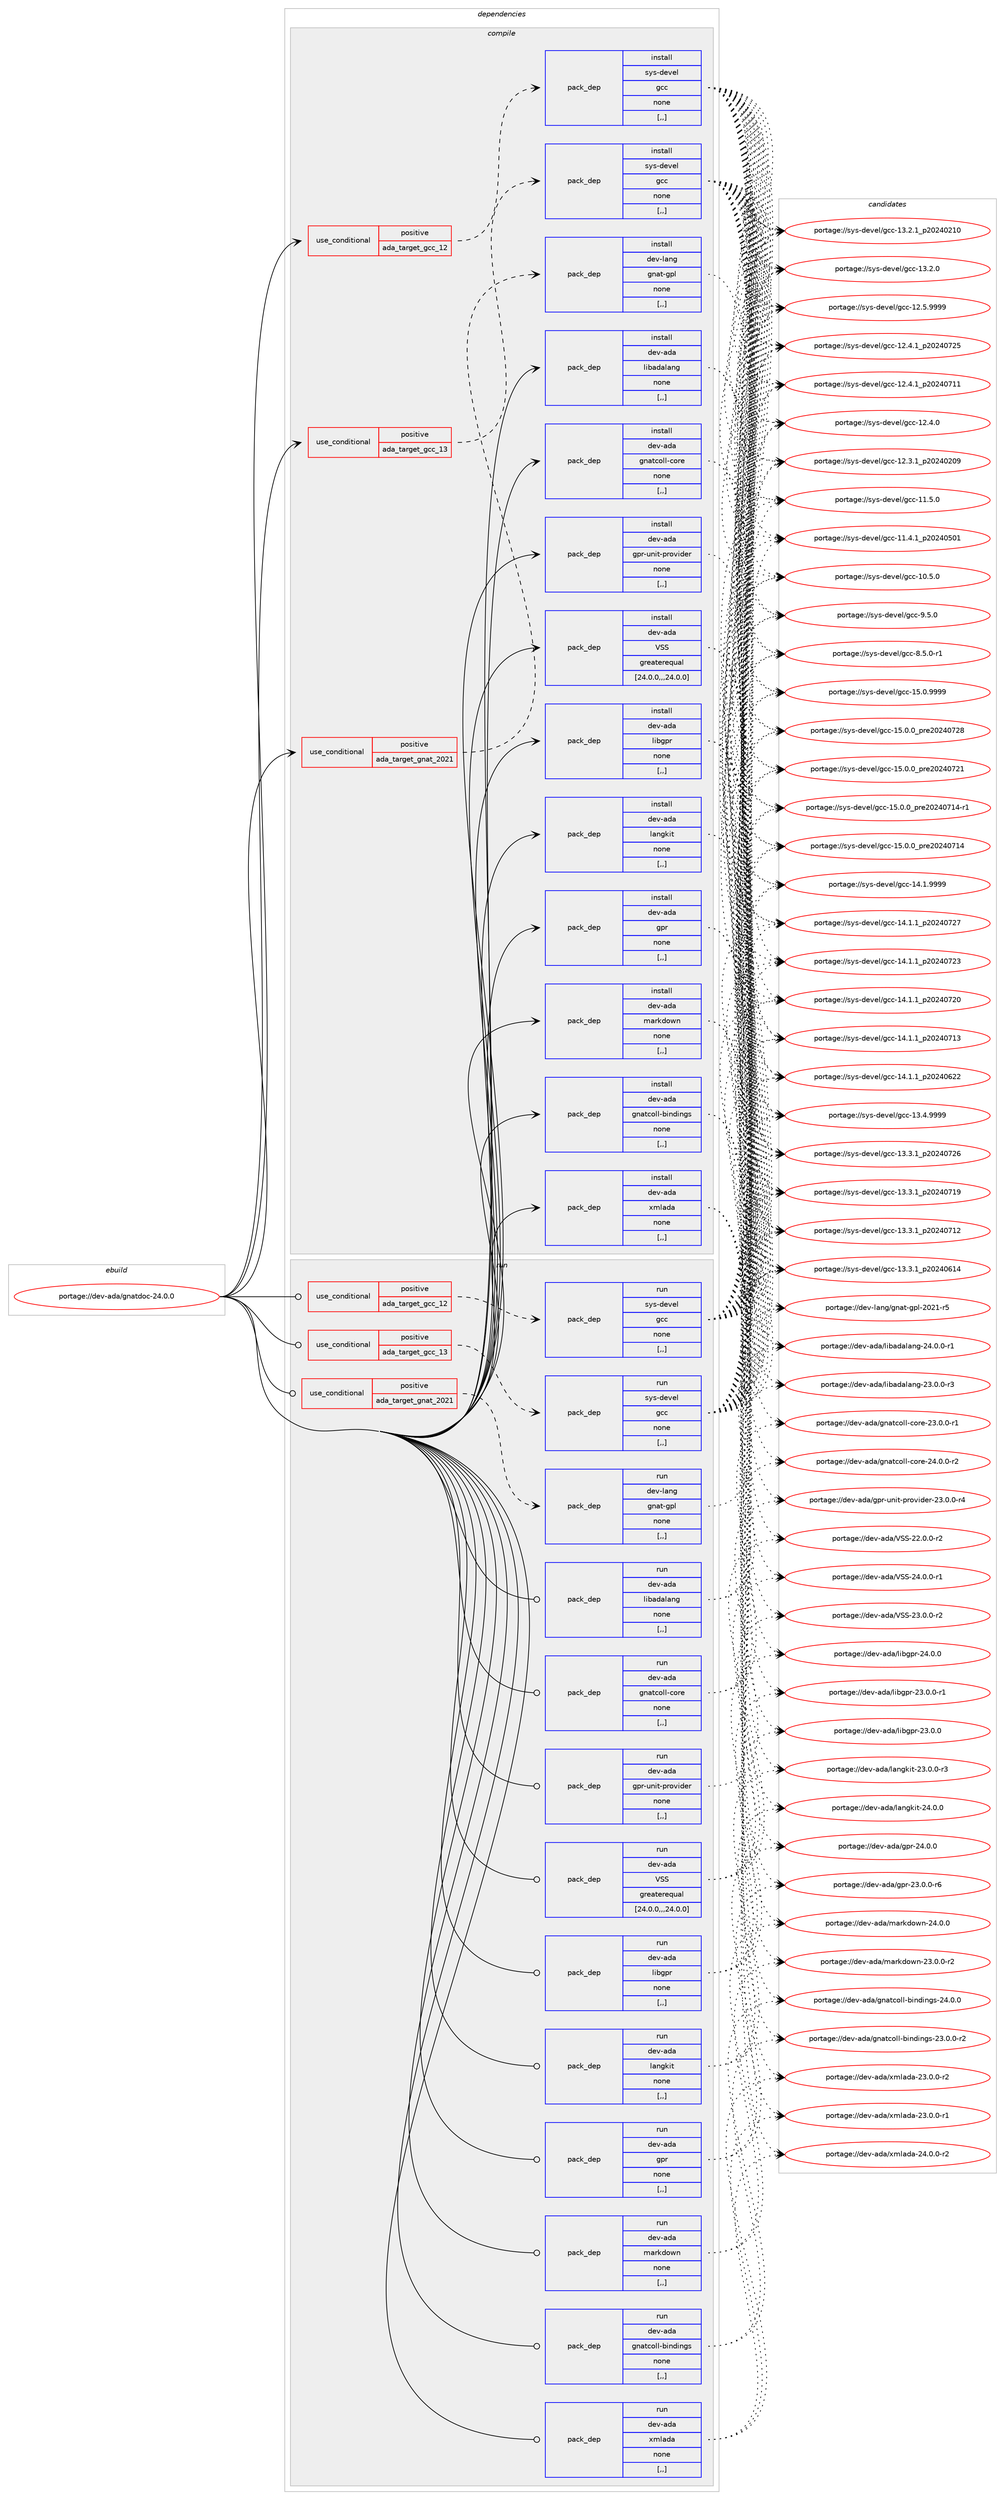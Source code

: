 digraph prolog {

# *************
# Graph options
# *************

newrank=true;
concentrate=true;
compound=true;
graph [rankdir=LR,fontname=Helvetica,fontsize=10,ranksep=1.5];#, ranksep=2.5, nodesep=0.2];
edge  [arrowhead=vee];
node  [fontname=Helvetica,fontsize=10];

# **********
# The ebuild
# **********

subgraph cluster_leftcol {
color=gray;
label=<<i>ebuild</i>>;
id [label="portage://dev-ada/gnatdoc-24.0.0", color=red, width=4, href="../dev-ada/gnatdoc-24.0.0.svg"];
}

# ****************
# The dependencies
# ****************

subgraph cluster_midcol {
color=gray;
label=<<i>dependencies</i>>;
subgraph cluster_compile {
fillcolor="#eeeeee";
style=filled;
label=<<i>compile</i>>;
subgraph cond16591 {
dependency64185 [label=<<TABLE BORDER="0" CELLBORDER="1" CELLSPACING="0" CELLPADDING="4"><TR><TD ROWSPAN="3" CELLPADDING="10">use_conditional</TD></TR><TR><TD>positive</TD></TR><TR><TD>ada_target_gcc_12</TD></TR></TABLE>>, shape=none, color=red];
subgraph pack46674 {
dependency64186 [label=<<TABLE BORDER="0" CELLBORDER="1" CELLSPACING="0" CELLPADDING="4" WIDTH="220"><TR><TD ROWSPAN="6" CELLPADDING="30">pack_dep</TD></TR><TR><TD WIDTH="110">install</TD></TR><TR><TD>sys-devel</TD></TR><TR><TD>gcc</TD></TR><TR><TD>none</TD></TR><TR><TD>[,,]</TD></TR></TABLE>>, shape=none, color=blue];
}
dependency64185:e -> dependency64186:w [weight=20,style="dashed",arrowhead="vee"];
}
id:e -> dependency64185:w [weight=20,style="solid",arrowhead="vee"];
subgraph cond16592 {
dependency64187 [label=<<TABLE BORDER="0" CELLBORDER="1" CELLSPACING="0" CELLPADDING="4"><TR><TD ROWSPAN="3" CELLPADDING="10">use_conditional</TD></TR><TR><TD>positive</TD></TR><TR><TD>ada_target_gcc_13</TD></TR></TABLE>>, shape=none, color=red];
subgraph pack46675 {
dependency64188 [label=<<TABLE BORDER="0" CELLBORDER="1" CELLSPACING="0" CELLPADDING="4" WIDTH="220"><TR><TD ROWSPAN="6" CELLPADDING="30">pack_dep</TD></TR><TR><TD WIDTH="110">install</TD></TR><TR><TD>sys-devel</TD></TR><TR><TD>gcc</TD></TR><TR><TD>none</TD></TR><TR><TD>[,,]</TD></TR></TABLE>>, shape=none, color=blue];
}
dependency64187:e -> dependency64188:w [weight=20,style="dashed",arrowhead="vee"];
}
id:e -> dependency64187:w [weight=20,style="solid",arrowhead="vee"];
subgraph cond16593 {
dependency64189 [label=<<TABLE BORDER="0" CELLBORDER="1" CELLSPACING="0" CELLPADDING="4"><TR><TD ROWSPAN="3" CELLPADDING="10">use_conditional</TD></TR><TR><TD>positive</TD></TR><TR><TD>ada_target_gnat_2021</TD></TR></TABLE>>, shape=none, color=red];
subgraph pack46676 {
dependency64190 [label=<<TABLE BORDER="0" CELLBORDER="1" CELLSPACING="0" CELLPADDING="4" WIDTH="220"><TR><TD ROWSPAN="6" CELLPADDING="30">pack_dep</TD></TR><TR><TD WIDTH="110">install</TD></TR><TR><TD>dev-lang</TD></TR><TR><TD>gnat-gpl</TD></TR><TR><TD>none</TD></TR><TR><TD>[,,]</TD></TR></TABLE>>, shape=none, color=blue];
}
dependency64189:e -> dependency64190:w [weight=20,style="dashed",arrowhead="vee"];
}
id:e -> dependency64189:w [weight=20,style="solid",arrowhead="vee"];
subgraph pack46677 {
dependency64191 [label=<<TABLE BORDER="0" CELLBORDER="1" CELLSPACING="0" CELLPADDING="4" WIDTH="220"><TR><TD ROWSPAN="6" CELLPADDING="30">pack_dep</TD></TR><TR><TD WIDTH="110">install</TD></TR><TR><TD>dev-ada</TD></TR><TR><TD>VSS</TD></TR><TR><TD>greaterequal</TD></TR><TR><TD>[24.0.0,,,24.0.0]</TD></TR></TABLE>>, shape=none, color=blue];
}
id:e -> dependency64191:w [weight=20,style="solid",arrowhead="vee"];
subgraph pack46678 {
dependency64192 [label=<<TABLE BORDER="0" CELLBORDER="1" CELLSPACING="0" CELLPADDING="4" WIDTH="220"><TR><TD ROWSPAN="6" CELLPADDING="30">pack_dep</TD></TR><TR><TD WIDTH="110">install</TD></TR><TR><TD>dev-ada</TD></TR><TR><TD>gnatcoll-bindings</TD></TR><TR><TD>none</TD></TR><TR><TD>[,,]</TD></TR></TABLE>>, shape=none, color=blue];
}
id:e -> dependency64192:w [weight=20,style="solid",arrowhead="vee"];
subgraph pack46679 {
dependency64193 [label=<<TABLE BORDER="0" CELLBORDER="1" CELLSPACING="0" CELLPADDING="4" WIDTH="220"><TR><TD ROWSPAN="6" CELLPADDING="30">pack_dep</TD></TR><TR><TD WIDTH="110">install</TD></TR><TR><TD>dev-ada</TD></TR><TR><TD>gnatcoll-core</TD></TR><TR><TD>none</TD></TR><TR><TD>[,,]</TD></TR></TABLE>>, shape=none, color=blue];
}
id:e -> dependency64193:w [weight=20,style="solid",arrowhead="vee"];
subgraph pack46680 {
dependency64194 [label=<<TABLE BORDER="0" CELLBORDER="1" CELLSPACING="0" CELLPADDING="4" WIDTH="220"><TR><TD ROWSPAN="6" CELLPADDING="30">pack_dep</TD></TR><TR><TD WIDTH="110">install</TD></TR><TR><TD>dev-ada</TD></TR><TR><TD>gpr</TD></TR><TR><TD>none</TD></TR><TR><TD>[,,]</TD></TR></TABLE>>, shape=none, color=blue];
}
id:e -> dependency64194:w [weight=20,style="solid",arrowhead="vee"];
subgraph pack46681 {
dependency64195 [label=<<TABLE BORDER="0" CELLBORDER="1" CELLSPACING="0" CELLPADDING="4" WIDTH="220"><TR><TD ROWSPAN="6" CELLPADDING="30">pack_dep</TD></TR><TR><TD WIDTH="110">install</TD></TR><TR><TD>dev-ada</TD></TR><TR><TD>gpr-unit-provider</TD></TR><TR><TD>none</TD></TR><TR><TD>[,,]</TD></TR></TABLE>>, shape=none, color=blue];
}
id:e -> dependency64195:w [weight=20,style="solid",arrowhead="vee"];
subgraph pack46682 {
dependency64196 [label=<<TABLE BORDER="0" CELLBORDER="1" CELLSPACING="0" CELLPADDING="4" WIDTH="220"><TR><TD ROWSPAN="6" CELLPADDING="30">pack_dep</TD></TR><TR><TD WIDTH="110">install</TD></TR><TR><TD>dev-ada</TD></TR><TR><TD>langkit</TD></TR><TR><TD>none</TD></TR><TR><TD>[,,]</TD></TR></TABLE>>, shape=none, color=blue];
}
id:e -> dependency64196:w [weight=20,style="solid",arrowhead="vee"];
subgraph pack46683 {
dependency64197 [label=<<TABLE BORDER="0" CELLBORDER="1" CELLSPACING="0" CELLPADDING="4" WIDTH="220"><TR><TD ROWSPAN="6" CELLPADDING="30">pack_dep</TD></TR><TR><TD WIDTH="110">install</TD></TR><TR><TD>dev-ada</TD></TR><TR><TD>libadalang</TD></TR><TR><TD>none</TD></TR><TR><TD>[,,]</TD></TR></TABLE>>, shape=none, color=blue];
}
id:e -> dependency64197:w [weight=20,style="solid",arrowhead="vee"];
subgraph pack46684 {
dependency64198 [label=<<TABLE BORDER="0" CELLBORDER="1" CELLSPACING="0" CELLPADDING="4" WIDTH="220"><TR><TD ROWSPAN="6" CELLPADDING="30">pack_dep</TD></TR><TR><TD WIDTH="110">install</TD></TR><TR><TD>dev-ada</TD></TR><TR><TD>libgpr</TD></TR><TR><TD>none</TD></TR><TR><TD>[,,]</TD></TR></TABLE>>, shape=none, color=blue];
}
id:e -> dependency64198:w [weight=20,style="solid",arrowhead="vee"];
subgraph pack46685 {
dependency64199 [label=<<TABLE BORDER="0" CELLBORDER="1" CELLSPACING="0" CELLPADDING="4" WIDTH="220"><TR><TD ROWSPAN="6" CELLPADDING="30">pack_dep</TD></TR><TR><TD WIDTH="110">install</TD></TR><TR><TD>dev-ada</TD></TR><TR><TD>markdown</TD></TR><TR><TD>none</TD></TR><TR><TD>[,,]</TD></TR></TABLE>>, shape=none, color=blue];
}
id:e -> dependency64199:w [weight=20,style="solid",arrowhead="vee"];
subgraph pack46686 {
dependency64200 [label=<<TABLE BORDER="0" CELLBORDER="1" CELLSPACING="0" CELLPADDING="4" WIDTH="220"><TR><TD ROWSPAN="6" CELLPADDING="30">pack_dep</TD></TR><TR><TD WIDTH="110">install</TD></TR><TR><TD>dev-ada</TD></TR><TR><TD>xmlada</TD></TR><TR><TD>none</TD></TR><TR><TD>[,,]</TD></TR></TABLE>>, shape=none, color=blue];
}
id:e -> dependency64200:w [weight=20,style="solid",arrowhead="vee"];
}
subgraph cluster_compileandrun {
fillcolor="#eeeeee";
style=filled;
label=<<i>compile and run</i>>;
}
subgraph cluster_run {
fillcolor="#eeeeee";
style=filled;
label=<<i>run</i>>;
subgraph cond16594 {
dependency64201 [label=<<TABLE BORDER="0" CELLBORDER="1" CELLSPACING="0" CELLPADDING="4"><TR><TD ROWSPAN="3" CELLPADDING="10">use_conditional</TD></TR><TR><TD>positive</TD></TR><TR><TD>ada_target_gcc_12</TD></TR></TABLE>>, shape=none, color=red];
subgraph pack46687 {
dependency64202 [label=<<TABLE BORDER="0" CELLBORDER="1" CELLSPACING="0" CELLPADDING="4" WIDTH="220"><TR><TD ROWSPAN="6" CELLPADDING="30">pack_dep</TD></TR><TR><TD WIDTH="110">run</TD></TR><TR><TD>sys-devel</TD></TR><TR><TD>gcc</TD></TR><TR><TD>none</TD></TR><TR><TD>[,,]</TD></TR></TABLE>>, shape=none, color=blue];
}
dependency64201:e -> dependency64202:w [weight=20,style="dashed",arrowhead="vee"];
}
id:e -> dependency64201:w [weight=20,style="solid",arrowhead="odot"];
subgraph cond16595 {
dependency64203 [label=<<TABLE BORDER="0" CELLBORDER="1" CELLSPACING="0" CELLPADDING="4"><TR><TD ROWSPAN="3" CELLPADDING="10">use_conditional</TD></TR><TR><TD>positive</TD></TR><TR><TD>ada_target_gcc_13</TD></TR></TABLE>>, shape=none, color=red];
subgraph pack46688 {
dependency64204 [label=<<TABLE BORDER="0" CELLBORDER="1" CELLSPACING="0" CELLPADDING="4" WIDTH="220"><TR><TD ROWSPAN="6" CELLPADDING="30">pack_dep</TD></TR><TR><TD WIDTH="110">run</TD></TR><TR><TD>sys-devel</TD></TR><TR><TD>gcc</TD></TR><TR><TD>none</TD></TR><TR><TD>[,,]</TD></TR></TABLE>>, shape=none, color=blue];
}
dependency64203:e -> dependency64204:w [weight=20,style="dashed",arrowhead="vee"];
}
id:e -> dependency64203:w [weight=20,style="solid",arrowhead="odot"];
subgraph cond16596 {
dependency64205 [label=<<TABLE BORDER="0" CELLBORDER="1" CELLSPACING="0" CELLPADDING="4"><TR><TD ROWSPAN="3" CELLPADDING="10">use_conditional</TD></TR><TR><TD>positive</TD></TR><TR><TD>ada_target_gnat_2021</TD></TR></TABLE>>, shape=none, color=red];
subgraph pack46689 {
dependency64206 [label=<<TABLE BORDER="0" CELLBORDER="1" CELLSPACING="0" CELLPADDING="4" WIDTH="220"><TR><TD ROWSPAN="6" CELLPADDING="30">pack_dep</TD></TR><TR><TD WIDTH="110">run</TD></TR><TR><TD>dev-lang</TD></TR><TR><TD>gnat-gpl</TD></TR><TR><TD>none</TD></TR><TR><TD>[,,]</TD></TR></TABLE>>, shape=none, color=blue];
}
dependency64205:e -> dependency64206:w [weight=20,style="dashed",arrowhead="vee"];
}
id:e -> dependency64205:w [weight=20,style="solid",arrowhead="odot"];
subgraph pack46690 {
dependency64207 [label=<<TABLE BORDER="0" CELLBORDER="1" CELLSPACING="0" CELLPADDING="4" WIDTH="220"><TR><TD ROWSPAN="6" CELLPADDING="30">pack_dep</TD></TR><TR><TD WIDTH="110">run</TD></TR><TR><TD>dev-ada</TD></TR><TR><TD>VSS</TD></TR><TR><TD>greaterequal</TD></TR><TR><TD>[24.0.0,,,24.0.0]</TD></TR></TABLE>>, shape=none, color=blue];
}
id:e -> dependency64207:w [weight=20,style="solid",arrowhead="odot"];
subgraph pack46691 {
dependency64208 [label=<<TABLE BORDER="0" CELLBORDER="1" CELLSPACING="0" CELLPADDING="4" WIDTH="220"><TR><TD ROWSPAN="6" CELLPADDING="30">pack_dep</TD></TR><TR><TD WIDTH="110">run</TD></TR><TR><TD>dev-ada</TD></TR><TR><TD>gnatcoll-bindings</TD></TR><TR><TD>none</TD></TR><TR><TD>[,,]</TD></TR></TABLE>>, shape=none, color=blue];
}
id:e -> dependency64208:w [weight=20,style="solid",arrowhead="odot"];
subgraph pack46692 {
dependency64209 [label=<<TABLE BORDER="0" CELLBORDER="1" CELLSPACING="0" CELLPADDING="4" WIDTH="220"><TR><TD ROWSPAN="6" CELLPADDING="30">pack_dep</TD></TR><TR><TD WIDTH="110">run</TD></TR><TR><TD>dev-ada</TD></TR><TR><TD>gnatcoll-core</TD></TR><TR><TD>none</TD></TR><TR><TD>[,,]</TD></TR></TABLE>>, shape=none, color=blue];
}
id:e -> dependency64209:w [weight=20,style="solid",arrowhead="odot"];
subgraph pack46693 {
dependency64210 [label=<<TABLE BORDER="0" CELLBORDER="1" CELLSPACING="0" CELLPADDING="4" WIDTH="220"><TR><TD ROWSPAN="6" CELLPADDING="30">pack_dep</TD></TR><TR><TD WIDTH="110">run</TD></TR><TR><TD>dev-ada</TD></TR><TR><TD>gpr</TD></TR><TR><TD>none</TD></TR><TR><TD>[,,]</TD></TR></TABLE>>, shape=none, color=blue];
}
id:e -> dependency64210:w [weight=20,style="solid",arrowhead="odot"];
subgraph pack46694 {
dependency64211 [label=<<TABLE BORDER="0" CELLBORDER="1" CELLSPACING="0" CELLPADDING="4" WIDTH="220"><TR><TD ROWSPAN="6" CELLPADDING="30">pack_dep</TD></TR><TR><TD WIDTH="110">run</TD></TR><TR><TD>dev-ada</TD></TR><TR><TD>gpr-unit-provider</TD></TR><TR><TD>none</TD></TR><TR><TD>[,,]</TD></TR></TABLE>>, shape=none, color=blue];
}
id:e -> dependency64211:w [weight=20,style="solid",arrowhead="odot"];
subgraph pack46695 {
dependency64212 [label=<<TABLE BORDER="0" CELLBORDER="1" CELLSPACING="0" CELLPADDING="4" WIDTH="220"><TR><TD ROWSPAN="6" CELLPADDING="30">pack_dep</TD></TR><TR><TD WIDTH="110">run</TD></TR><TR><TD>dev-ada</TD></TR><TR><TD>langkit</TD></TR><TR><TD>none</TD></TR><TR><TD>[,,]</TD></TR></TABLE>>, shape=none, color=blue];
}
id:e -> dependency64212:w [weight=20,style="solid",arrowhead="odot"];
subgraph pack46696 {
dependency64213 [label=<<TABLE BORDER="0" CELLBORDER="1" CELLSPACING="0" CELLPADDING="4" WIDTH="220"><TR><TD ROWSPAN="6" CELLPADDING="30">pack_dep</TD></TR><TR><TD WIDTH="110">run</TD></TR><TR><TD>dev-ada</TD></TR><TR><TD>libadalang</TD></TR><TR><TD>none</TD></TR><TR><TD>[,,]</TD></TR></TABLE>>, shape=none, color=blue];
}
id:e -> dependency64213:w [weight=20,style="solid",arrowhead="odot"];
subgraph pack46697 {
dependency64214 [label=<<TABLE BORDER="0" CELLBORDER="1" CELLSPACING="0" CELLPADDING="4" WIDTH="220"><TR><TD ROWSPAN="6" CELLPADDING="30">pack_dep</TD></TR><TR><TD WIDTH="110">run</TD></TR><TR><TD>dev-ada</TD></TR><TR><TD>libgpr</TD></TR><TR><TD>none</TD></TR><TR><TD>[,,]</TD></TR></TABLE>>, shape=none, color=blue];
}
id:e -> dependency64214:w [weight=20,style="solid",arrowhead="odot"];
subgraph pack46698 {
dependency64215 [label=<<TABLE BORDER="0" CELLBORDER="1" CELLSPACING="0" CELLPADDING="4" WIDTH="220"><TR><TD ROWSPAN="6" CELLPADDING="30">pack_dep</TD></TR><TR><TD WIDTH="110">run</TD></TR><TR><TD>dev-ada</TD></TR><TR><TD>markdown</TD></TR><TR><TD>none</TD></TR><TR><TD>[,,]</TD></TR></TABLE>>, shape=none, color=blue];
}
id:e -> dependency64215:w [weight=20,style="solid",arrowhead="odot"];
subgraph pack46699 {
dependency64216 [label=<<TABLE BORDER="0" CELLBORDER="1" CELLSPACING="0" CELLPADDING="4" WIDTH="220"><TR><TD ROWSPAN="6" CELLPADDING="30">pack_dep</TD></TR><TR><TD WIDTH="110">run</TD></TR><TR><TD>dev-ada</TD></TR><TR><TD>xmlada</TD></TR><TR><TD>none</TD></TR><TR><TD>[,,]</TD></TR></TABLE>>, shape=none, color=blue];
}
id:e -> dependency64216:w [weight=20,style="solid",arrowhead="odot"];
}
}

# **************
# The candidates
# **************

subgraph cluster_choices {
rank=same;
color=gray;
label=<<i>candidates</i>>;

subgraph choice46674 {
color=black;
nodesep=1;
choice1151211154510010111810110847103999945495346484657575757 [label="portage://sys-devel/gcc-15.0.9999", color=red, width=4,href="../sys-devel/gcc-15.0.9999.svg"];
choice1151211154510010111810110847103999945495346484648951121141015048505248555056 [label="portage://sys-devel/gcc-15.0.0_pre20240728", color=red, width=4,href="../sys-devel/gcc-15.0.0_pre20240728.svg"];
choice1151211154510010111810110847103999945495346484648951121141015048505248555049 [label="portage://sys-devel/gcc-15.0.0_pre20240721", color=red, width=4,href="../sys-devel/gcc-15.0.0_pre20240721.svg"];
choice11512111545100101118101108471039999454953464846489511211410150485052485549524511449 [label="portage://sys-devel/gcc-15.0.0_pre20240714-r1", color=red, width=4,href="../sys-devel/gcc-15.0.0_pre20240714-r1.svg"];
choice1151211154510010111810110847103999945495346484648951121141015048505248554952 [label="portage://sys-devel/gcc-15.0.0_pre20240714", color=red, width=4,href="../sys-devel/gcc-15.0.0_pre20240714.svg"];
choice1151211154510010111810110847103999945495246494657575757 [label="portage://sys-devel/gcc-14.1.9999", color=red, width=4,href="../sys-devel/gcc-14.1.9999.svg"];
choice1151211154510010111810110847103999945495246494649951125048505248555055 [label="portage://sys-devel/gcc-14.1.1_p20240727", color=red, width=4,href="../sys-devel/gcc-14.1.1_p20240727.svg"];
choice1151211154510010111810110847103999945495246494649951125048505248555051 [label="portage://sys-devel/gcc-14.1.1_p20240723", color=red, width=4,href="../sys-devel/gcc-14.1.1_p20240723.svg"];
choice1151211154510010111810110847103999945495246494649951125048505248555048 [label="portage://sys-devel/gcc-14.1.1_p20240720", color=red, width=4,href="../sys-devel/gcc-14.1.1_p20240720.svg"];
choice1151211154510010111810110847103999945495246494649951125048505248554951 [label="portage://sys-devel/gcc-14.1.1_p20240713", color=red, width=4,href="../sys-devel/gcc-14.1.1_p20240713.svg"];
choice1151211154510010111810110847103999945495246494649951125048505248545050 [label="portage://sys-devel/gcc-14.1.1_p20240622", color=red, width=4,href="../sys-devel/gcc-14.1.1_p20240622.svg"];
choice1151211154510010111810110847103999945495146524657575757 [label="portage://sys-devel/gcc-13.4.9999", color=red, width=4,href="../sys-devel/gcc-13.4.9999.svg"];
choice1151211154510010111810110847103999945495146514649951125048505248555054 [label="portage://sys-devel/gcc-13.3.1_p20240726", color=red, width=4,href="../sys-devel/gcc-13.3.1_p20240726.svg"];
choice1151211154510010111810110847103999945495146514649951125048505248554957 [label="portage://sys-devel/gcc-13.3.1_p20240719", color=red, width=4,href="../sys-devel/gcc-13.3.1_p20240719.svg"];
choice1151211154510010111810110847103999945495146514649951125048505248554950 [label="portage://sys-devel/gcc-13.3.1_p20240712", color=red, width=4,href="../sys-devel/gcc-13.3.1_p20240712.svg"];
choice1151211154510010111810110847103999945495146514649951125048505248544952 [label="portage://sys-devel/gcc-13.3.1_p20240614", color=red, width=4,href="../sys-devel/gcc-13.3.1_p20240614.svg"];
choice1151211154510010111810110847103999945495146504649951125048505248504948 [label="portage://sys-devel/gcc-13.2.1_p20240210", color=red, width=4,href="../sys-devel/gcc-13.2.1_p20240210.svg"];
choice1151211154510010111810110847103999945495146504648 [label="portage://sys-devel/gcc-13.2.0", color=red, width=4,href="../sys-devel/gcc-13.2.0.svg"];
choice1151211154510010111810110847103999945495046534657575757 [label="portage://sys-devel/gcc-12.5.9999", color=red, width=4,href="../sys-devel/gcc-12.5.9999.svg"];
choice1151211154510010111810110847103999945495046524649951125048505248555053 [label="portage://sys-devel/gcc-12.4.1_p20240725", color=red, width=4,href="../sys-devel/gcc-12.4.1_p20240725.svg"];
choice1151211154510010111810110847103999945495046524649951125048505248554949 [label="portage://sys-devel/gcc-12.4.1_p20240711", color=red, width=4,href="../sys-devel/gcc-12.4.1_p20240711.svg"];
choice1151211154510010111810110847103999945495046524648 [label="portage://sys-devel/gcc-12.4.0", color=red, width=4,href="../sys-devel/gcc-12.4.0.svg"];
choice1151211154510010111810110847103999945495046514649951125048505248504857 [label="portage://sys-devel/gcc-12.3.1_p20240209", color=red, width=4,href="../sys-devel/gcc-12.3.1_p20240209.svg"];
choice1151211154510010111810110847103999945494946534648 [label="portage://sys-devel/gcc-11.5.0", color=red, width=4,href="../sys-devel/gcc-11.5.0.svg"];
choice1151211154510010111810110847103999945494946524649951125048505248534849 [label="portage://sys-devel/gcc-11.4.1_p20240501", color=red, width=4,href="../sys-devel/gcc-11.4.1_p20240501.svg"];
choice1151211154510010111810110847103999945494846534648 [label="portage://sys-devel/gcc-10.5.0", color=red, width=4,href="../sys-devel/gcc-10.5.0.svg"];
choice11512111545100101118101108471039999455746534648 [label="portage://sys-devel/gcc-9.5.0", color=red, width=4,href="../sys-devel/gcc-9.5.0.svg"];
choice115121115451001011181011084710399994556465346484511449 [label="portage://sys-devel/gcc-8.5.0-r1", color=red, width=4,href="../sys-devel/gcc-8.5.0-r1.svg"];
dependency64186:e -> choice1151211154510010111810110847103999945495346484657575757:w [style=dotted,weight="100"];
dependency64186:e -> choice1151211154510010111810110847103999945495346484648951121141015048505248555056:w [style=dotted,weight="100"];
dependency64186:e -> choice1151211154510010111810110847103999945495346484648951121141015048505248555049:w [style=dotted,weight="100"];
dependency64186:e -> choice11512111545100101118101108471039999454953464846489511211410150485052485549524511449:w [style=dotted,weight="100"];
dependency64186:e -> choice1151211154510010111810110847103999945495346484648951121141015048505248554952:w [style=dotted,weight="100"];
dependency64186:e -> choice1151211154510010111810110847103999945495246494657575757:w [style=dotted,weight="100"];
dependency64186:e -> choice1151211154510010111810110847103999945495246494649951125048505248555055:w [style=dotted,weight="100"];
dependency64186:e -> choice1151211154510010111810110847103999945495246494649951125048505248555051:w [style=dotted,weight="100"];
dependency64186:e -> choice1151211154510010111810110847103999945495246494649951125048505248555048:w [style=dotted,weight="100"];
dependency64186:e -> choice1151211154510010111810110847103999945495246494649951125048505248554951:w [style=dotted,weight="100"];
dependency64186:e -> choice1151211154510010111810110847103999945495246494649951125048505248545050:w [style=dotted,weight="100"];
dependency64186:e -> choice1151211154510010111810110847103999945495146524657575757:w [style=dotted,weight="100"];
dependency64186:e -> choice1151211154510010111810110847103999945495146514649951125048505248555054:w [style=dotted,weight="100"];
dependency64186:e -> choice1151211154510010111810110847103999945495146514649951125048505248554957:w [style=dotted,weight="100"];
dependency64186:e -> choice1151211154510010111810110847103999945495146514649951125048505248554950:w [style=dotted,weight="100"];
dependency64186:e -> choice1151211154510010111810110847103999945495146514649951125048505248544952:w [style=dotted,weight="100"];
dependency64186:e -> choice1151211154510010111810110847103999945495146504649951125048505248504948:w [style=dotted,weight="100"];
dependency64186:e -> choice1151211154510010111810110847103999945495146504648:w [style=dotted,weight="100"];
dependency64186:e -> choice1151211154510010111810110847103999945495046534657575757:w [style=dotted,weight="100"];
dependency64186:e -> choice1151211154510010111810110847103999945495046524649951125048505248555053:w [style=dotted,weight="100"];
dependency64186:e -> choice1151211154510010111810110847103999945495046524649951125048505248554949:w [style=dotted,weight="100"];
dependency64186:e -> choice1151211154510010111810110847103999945495046524648:w [style=dotted,weight="100"];
dependency64186:e -> choice1151211154510010111810110847103999945495046514649951125048505248504857:w [style=dotted,weight="100"];
dependency64186:e -> choice1151211154510010111810110847103999945494946534648:w [style=dotted,weight="100"];
dependency64186:e -> choice1151211154510010111810110847103999945494946524649951125048505248534849:w [style=dotted,weight="100"];
dependency64186:e -> choice1151211154510010111810110847103999945494846534648:w [style=dotted,weight="100"];
dependency64186:e -> choice11512111545100101118101108471039999455746534648:w [style=dotted,weight="100"];
dependency64186:e -> choice115121115451001011181011084710399994556465346484511449:w [style=dotted,weight="100"];
}
subgraph choice46675 {
color=black;
nodesep=1;
choice1151211154510010111810110847103999945495346484657575757 [label="portage://sys-devel/gcc-15.0.9999", color=red, width=4,href="../sys-devel/gcc-15.0.9999.svg"];
choice1151211154510010111810110847103999945495346484648951121141015048505248555056 [label="portage://sys-devel/gcc-15.0.0_pre20240728", color=red, width=4,href="../sys-devel/gcc-15.0.0_pre20240728.svg"];
choice1151211154510010111810110847103999945495346484648951121141015048505248555049 [label="portage://sys-devel/gcc-15.0.0_pre20240721", color=red, width=4,href="../sys-devel/gcc-15.0.0_pre20240721.svg"];
choice11512111545100101118101108471039999454953464846489511211410150485052485549524511449 [label="portage://sys-devel/gcc-15.0.0_pre20240714-r1", color=red, width=4,href="../sys-devel/gcc-15.0.0_pre20240714-r1.svg"];
choice1151211154510010111810110847103999945495346484648951121141015048505248554952 [label="portage://sys-devel/gcc-15.0.0_pre20240714", color=red, width=4,href="../sys-devel/gcc-15.0.0_pre20240714.svg"];
choice1151211154510010111810110847103999945495246494657575757 [label="portage://sys-devel/gcc-14.1.9999", color=red, width=4,href="../sys-devel/gcc-14.1.9999.svg"];
choice1151211154510010111810110847103999945495246494649951125048505248555055 [label="portage://sys-devel/gcc-14.1.1_p20240727", color=red, width=4,href="../sys-devel/gcc-14.1.1_p20240727.svg"];
choice1151211154510010111810110847103999945495246494649951125048505248555051 [label="portage://sys-devel/gcc-14.1.1_p20240723", color=red, width=4,href="../sys-devel/gcc-14.1.1_p20240723.svg"];
choice1151211154510010111810110847103999945495246494649951125048505248555048 [label="portage://sys-devel/gcc-14.1.1_p20240720", color=red, width=4,href="../sys-devel/gcc-14.1.1_p20240720.svg"];
choice1151211154510010111810110847103999945495246494649951125048505248554951 [label="portage://sys-devel/gcc-14.1.1_p20240713", color=red, width=4,href="../sys-devel/gcc-14.1.1_p20240713.svg"];
choice1151211154510010111810110847103999945495246494649951125048505248545050 [label="portage://sys-devel/gcc-14.1.1_p20240622", color=red, width=4,href="../sys-devel/gcc-14.1.1_p20240622.svg"];
choice1151211154510010111810110847103999945495146524657575757 [label="portage://sys-devel/gcc-13.4.9999", color=red, width=4,href="../sys-devel/gcc-13.4.9999.svg"];
choice1151211154510010111810110847103999945495146514649951125048505248555054 [label="portage://sys-devel/gcc-13.3.1_p20240726", color=red, width=4,href="../sys-devel/gcc-13.3.1_p20240726.svg"];
choice1151211154510010111810110847103999945495146514649951125048505248554957 [label="portage://sys-devel/gcc-13.3.1_p20240719", color=red, width=4,href="../sys-devel/gcc-13.3.1_p20240719.svg"];
choice1151211154510010111810110847103999945495146514649951125048505248554950 [label="portage://sys-devel/gcc-13.3.1_p20240712", color=red, width=4,href="../sys-devel/gcc-13.3.1_p20240712.svg"];
choice1151211154510010111810110847103999945495146514649951125048505248544952 [label="portage://sys-devel/gcc-13.3.1_p20240614", color=red, width=4,href="../sys-devel/gcc-13.3.1_p20240614.svg"];
choice1151211154510010111810110847103999945495146504649951125048505248504948 [label="portage://sys-devel/gcc-13.2.1_p20240210", color=red, width=4,href="../sys-devel/gcc-13.2.1_p20240210.svg"];
choice1151211154510010111810110847103999945495146504648 [label="portage://sys-devel/gcc-13.2.0", color=red, width=4,href="../sys-devel/gcc-13.2.0.svg"];
choice1151211154510010111810110847103999945495046534657575757 [label="portage://sys-devel/gcc-12.5.9999", color=red, width=4,href="../sys-devel/gcc-12.5.9999.svg"];
choice1151211154510010111810110847103999945495046524649951125048505248555053 [label="portage://sys-devel/gcc-12.4.1_p20240725", color=red, width=4,href="../sys-devel/gcc-12.4.1_p20240725.svg"];
choice1151211154510010111810110847103999945495046524649951125048505248554949 [label="portage://sys-devel/gcc-12.4.1_p20240711", color=red, width=4,href="../sys-devel/gcc-12.4.1_p20240711.svg"];
choice1151211154510010111810110847103999945495046524648 [label="portage://sys-devel/gcc-12.4.0", color=red, width=4,href="../sys-devel/gcc-12.4.0.svg"];
choice1151211154510010111810110847103999945495046514649951125048505248504857 [label="portage://sys-devel/gcc-12.3.1_p20240209", color=red, width=4,href="../sys-devel/gcc-12.3.1_p20240209.svg"];
choice1151211154510010111810110847103999945494946534648 [label="portage://sys-devel/gcc-11.5.0", color=red, width=4,href="../sys-devel/gcc-11.5.0.svg"];
choice1151211154510010111810110847103999945494946524649951125048505248534849 [label="portage://sys-devel/gcc-11.4.1_p20240501", color=red, width=4,href="../sys-devel/gcc-11.4.1_p20240501.svg"];
choice1151211154510010111810110847103999945494846534648 [label="portage://sys-devel/gcc-10.5.0", color=red, width=4,href="../sys-devel/gcc-10.5.0.svg"];
choice11512111545100101118101108471039999455746534648 [label="portage://sys-devel/gcc-9.5.0", color=red, width=4,href="../sys-devel/gcc-9.5.0.svg"];
choice115121115451001011181011084710399994556465346484511449 [label="portage://sys-devel/gcc-8.5.0-r1", color=red, width=4,href="../sys-devel/gcc-8.5.0-r1.svg"];
dependency64188:e -> choice1151211154510010111810110847103999945495346484657575757:w [style=dotted,weight="100"];
dependency64188:e -> choice1151211154510010111810110847103999945495346484648951121141015048505248555056:w [style=dotted,weight="100"];
dependency64188:e -> choice1151211154510010111810110847103999945495346484648951121141015048505248555049:w [style=dotted,weight="100"];
dependency64188:e -> choice11512111545100101118101108471039999454953464846489511211410150485052485549524511449:w [style=dotted,weight="100"];
dependency64188:e -> choice1151211154510010111810110847103999945495346484648951121141015048505248554952:w [style=dotted,weight="100"];
dependency64188:e -> choice1151211154510010111810110847103999945495246494657575757:w [style=dotted,weight="100"];
dependency64188:e -> choice1151211154510010111810110847103999945495246494649951125048505248555055:w [style=dotted,weight="100"];
dependency64188:e -> choice1151211154510010111810110847103999945495246494649951125048505248555051:w [style=dotted,weight="100"];
dependency64188:e -> choice1151211154510010111810110847103999945495246494649951125048505248555048:w [style=dotted,weight="100"];
dependency64188:e -> choice1151211154510010111810110847103999945495246494649951125048505248554951:w [style=dotted,weight="100"];
dependency64188:e -> choice1151211154510010111810110847103999945495246494649951125048505248545050:w [style=dotted,weight="100"];
dependency64188:e -> choice1151211154510010111810110847103999945495146524657575757:w [style=dotted,weight="100"];
dependency64188:e -> choice1151211154510010111810110847103999945495146514649951125048505248555054:w [style=dotted,weight="100"];
dependency64188:e -> choice1151211154510010111810110847103999945495146514649951125048505248554957:w [style=dotted,weight="100"];
dependency64188:e -> choice1151211154510010111810110847103999945495146514649951125048505248554950:w [style=dotted,weight="100"];
dependency64188:e -> choice1151211154510010111810110847103999945495146514649951125048505248544952:w [style=dotted,weight="100"];
dependency64188:e -> choice1151211154510010111810110847103999945495146504649951125048505248504948:w [style=dotted,weight="100"];
dependency64188:e -> choice1151211154510010111810110847103999945495146504648:w [style=dotted,weight="100"];
dependency64188:e -> choice1151211154510010111810110847103999945495046534657575757:w [style=dotted,weight="100"];
dependency64188:e -> choice1151211154510010111810110847103999945495046524649951125048505248555053:w [style=dotted,weight="100"];
dependency64188:e -> choice1151211154510010111810110847103999945495046524649951125048505248554949:w [style=dotted,weight="100"];
dependency64188:e -> choice1151211154510010111810110847103999945495046524648:w [style=dotted,weight="100"];
dependency64188:e -> choice1151211154510010111810110847103999945495046514649951125048505248504857:w [style=dotted,weight="100"];
dependency64188:e -> choice1151211154510010111810110847103999945494946534648:w [style=dotted,weight="100"];
dependency64188:e -> choice1151211154510010111810110847103999945494946524649951125048505248534849:w [style=dotted,weight="100"];
dependency64188:e -> choice1151211154510010111810110847103999945494846534648:w [style=dotted,weight="100"];
dependency64188:e -> choice11512111545100101118101108471039999455746534648:w [style=dotted,weight="100"];
dependency64188:e -> choice115121115451001011181011084710399994556465346484511449:w [style=dotted,weight="100"];
}
subgraph choice46676 {
color=black;
nodesep=1;
choice100101118451089711010347103110971164510311210845504850494511453 [label="portage://dev-lang/gnat-gpl-2021-r5", color=red, width=4,href="../dev-lang/gnat-gpl-2021-r5.svg"];
dependency64190:e -> choice100101118451089711010347103110971164510311210845504850494511453:w [style=dotted,weight="100"];
}
subgraph choice46677 {
color=black;
nodesep=1;
choice10010111845971009747868383455052464846484511449 [label="portage://dev-ada/VSS-24.0.0-r1", color=red, width=4,href="../dev-ada/VSS-24.0.0-r1.svg"];
choice10010111845971009747868383455051464846484511450 [label="portage://dev-ada/VSS-23.0.0-r2", color=red, width=4,href="../dev-ada/VSS-23.0.0-r2.svg"];
choice10010111845971009747868383455050464846484511450 [label="portage://dev-ada/VSS-22.0.0-r2", color=red, width=4,href="../dev-ada/VSS-22.0.0-r2.svg"];
dependency64191:e -> choice10010111845971009747868383455052464846484511449:w [style=dotted,weight="100"];
dependency64191:e -> choice10010111845971009747868383455051464846484511450:w [style=dotted,weight="100"];
dependency64191:e -> choice10010111845971009747868383455050464846484511450:w [style=dotted,weight="100"];
}
subgraph choice46678 {
color=black;
nodesep=1;
choice100101118459710097471031109711699111108108459810511010010511010311545505246484648 [label="portage://dev-ada/gnatcoll-bindings-24.0.0", color=red, width=4,href="../dev-ada/gnatcoll-bindings-24.0.0.svg"];
choice1001011184597100974710311097116991111081084598105110100105110103115455051464846484511450 [label="portage://dev-ada/gnatcoll-bindings-23.0.0-r2", color=red, width=4,href="../dev-ada/gnatcoll-bindings-23.0.0-r2.svg"];
dependency64192:e -> choice100101118459710097471031109711699111108108459810511010010511010311545505246484648:w [style=dotted,weight="100"];
dependency64192:e -> choice1001011184597100974710311097116991111081084598105110100105110103115455051464846484511450:w [style=dotted,weight="100"];
}
subgraph choice46679 {
color=black;
nodesep=1;
choice1001011184597100974710311097116991111081084599111114101455052464846484511450 [label="portage://dev-ada/gnatcoll-core-24.0.0-r2", color=red, width=4,href="../dev-ada/gnatcoll-core-24.0.0-r2.svg"];
choice1001011184597100974710311097116991111081084599111114101455051464846484511449 [label="portage://dev-ada/gnatcoll-core-23.0.0-r1", color=red, width=4,href="../dev-ada/gnatcoll-core-23.0.0-r1.svg"];
dependency64193:e -> choice1001011184597100974710311097116991111081084599111114101455052464846484511450:w [style=dotted,weight="100"];
dependency64193:e -> choice1001011184597100974710311097116991111081084599111114101455051464846484511449:w [style=dotted,weight="100"];
}
subgraph choice46680 {
color=black;
nodesep=1;
choice1001011184597100974710311211445505246484648 [label="portage://dev-ada/gpr-24.0.0", color=red, width=4,href="../dev-ada/gpr-24.0.0.svg"];
choice10010111845971009747103112114455051464846484511454 [label="portage://dev-ada/gpr-23.0.0-r6", color=red, width=4,href="../dev-ada/gpr-23.0.0-r6.svg"];
dependency64194:e -> choice1001011184597100974710311211445505246484648:w [style=dotted,weight="100"];
dependency64194:e -> choice10010111845971009747103112114455051464846484511454:w [style=dotted,weight="100"];
}
subgraph choice46681 {
color=black;
nodesep=1;
choice100101118459710097471031121144511711010511645112114111118105100101114455051464846484511452 [label="portage://dev-ada/gpr-unit-provider-23.0.0-r4", color=red, width=4,href="../dev-ada/gpr-unit-provider-23.0.0-r4.svg"];
dependency64195:e -> choice100101118459710097471031121144511711010511645112114111118105100101114455051464846484511452:w [style=dotted,weight="100"];
}
subgraph choice46682 {
color=black;
nodesep=1;
choice100101118459710097471089711010310710511645505246484648 [label="portage://dev-ada/langkit-24.0.0", color=red, width=4,href="../dev-ada/langkit-24.0.0.svg"];
choice1001011184597100974710897110103107105116455051464846484511451 [label="portage://dev-ada/langkit-23.0.0-r3", color=red, width=4,href="../dev-ada/langkit-23.0.0-r3.svg"];
dependency64196:e -> choice100101118459710097471089711010310710511645505246484648:w [style=dotted,weight="100"];
dependency64196:e -> choice1001011184597100974710897110103107105116455051464846484511451:w [style=dotted,weight="100"];
}
subgraph choice46683 {
color=black;
nodesep=1;
choice1001011184597100974710810598971009710897110103455052464846484511449 [label="portage://dev-ada/libadalang-24.0.0-r1", color=red, width=4,href="../dev-ada/libadalang-24.0.0-r1.svg"];
choice1001011184597100974710810598971009710897110103455051464846484511451 [label="portage://dev-ada/libadalang-23.0.0-r3", color=red, width=4,href="../dev-ada/libadalang-23.0.0-r3.svg"];
dependency64197:e -> choice1001011184597100974710810598971009710897110103455052464846484511449:w [style=dotted,weight="100"];
dependency64197:e -> choice1001011184597100974710810598971009710897110103455051464846484511451:w [style=dotted,weight="100"];
}
subgraph choice46684 {
color=black;
nodesep=1;
choice100101118459710097471081059810311211445505246484648 [label="portage://dev-ada/libgpr-24.0.0", color=red, width=4,href="../dev-ada/libgpr-24.0.0.svg"];
choice1001011184597100974710810598103112114455051464846484511449 [label="portage://dev-ada/libgpr-23.0.0-r1", color=red, width=4,href="../dev-ada/libgpr-23.0.0-r1.svg"];
choice100101118459710097471081059810311211445505146484648 [label="portage://dev-ada/libgpr-23.0.0", color=red, width=4,href="../dev-ada/libgpr-23.0.0.svg"];
dependency64198:e -> choice100101118459710097471081059810311211445505246484648:w [style=dotted,weight="100"];
dependency64198:e -> choice1001011184597100974710810598103112114455051464846484511449:w [style=dotted,weight="100"];
dependency64198:e -> choice100101118459710097471081059810311211445505146484648:w [style=dotted,weight="100"];
}
subgraph choice46685 {
color=black;
nodesep=1;
choice100101118459710097471099711410710011111911045505246484648 [label="portage://dev-ada/markdown-24.0.0", color=red, width=4,href="../dev-ada/markdown-24.0.0.svg"];
choice1001011184597100974710997114107100111119110455051464846484511450 [label="portage://dev-ada/markdown-23.0.0-r2", color=red, width=4,href="../dev-ada/markdown-23.0.0-r2.svg"];
dependency64199:e -> choice100101118459710097471099711410710011111911045505246484648:w [style=dotted,weight="100"];
dependency64199:e -> choice1001011184597100974710997114107100111119110455051464846484511450:w [style=dotted,weight="100"];
}
subgraph choice46686 {
color=black;
nodesep=1;
choice100101118459710097471201091089710097455052464846484511450 [label="portage://dev-ada/xmlada-24.0.0-r2", color=red, width=4,href="../dev-ada/xmlada-24.0.0-r2.svg"];
choice100101118459710097471201091089710097455051464846484511450 [label="portage://dev-ada/xmlada-23.0.0-r2", color=red, width=4,href="../dev-ada/xmlada-23.0.0-r2.svg"];
choice100101118459710097471201091089710097455051464846484511449 [label="portage://dev-ada/xmlada-23.0.0-r1", color=red, width=4,href="../dev-ada/xmlada-23.0.0-r1.svg"];
dependency64200:e -> choice100101118459710097471201091089710097455052464846484511450:w [style=dotted,weight="100"];
dependency64200:e -> choice100101118459710097471201091089710097455051464846484511450:w [style=dotted,weight="100"];
dependency64200:e -> choice100101118459710097471201091089710097455051464846484511449:w [style=dotted,weight="100"];
}
subgraph choice46687 {
color=black;
nodesep=1;
choice1151211154510010111810110847103999945495346484657575757 [label="portage://sys-devel/gcc-15.0.9999", color=red, width=4,href="../sys-devel/gcc-15.0.9999.svg"];
choice1151211154510010111810110847103999945495346484648951121141015048505248555056 [label="portage://sys-devel/gcc-15.0.0_pre20240728", color=red, width=4,href="../sys-devel/gcc-15.0.0_pre20240728.svg"];
choice1151211154510010111810110847103999945495346484648951121141015048505248555049 [label="portage://sys-devel/gcc-15.0.0_pre20240721", color=red, width=4,href="../sys-devel/gcc-15.0.0_pre20240721.svg"];
choice11512111545100101118101108471039999454953464846489511211410150485052485549524511449 [label="portage://sys-devel/gcc-15.0.0_pre20240714-r1", color=red, width=4,href="../sys-devel/gcc-15.0.0_pre20240714-r1.svg"];
choice1151211154510010111810110847103999945495346484648951121141015048505248554952 [label="portage://sys-devel/gcc-15.0.0_pre20240714", color=red, width=4,href="../sys-devel/gcc-15.0.0_pre20240714.svg"];
choice1151211154510010111810110847103999945495246494657575757 [label="portage://sys-devel/gcc-14.1.9999", color=red, width=4,href="../sys-devel/gcc-14.1.9999.svg"];
choice1151211154510010111810110847103999945495246494649951125048505248555055 [label="portage://sys-devel/gcc-14.1.1_p20240727", color=red, width=4,href="../sys-devel/gcc-14.1.1_p20240727.svg"];
choice1151211154510010111810110847103999945495246494649951125048505248555051 [label="portage://sys-devel/gcc-14.1.1_p20240723", color=red, width=4,href="../sys-devel/gcc-14.1.1_p20240723.svg"];
choice1151211154510010111810110847103999945495246494649951125048505248555048 [label="portage://sys-devel/gcc-14.1.1_p20240720", color=red, width=4,href="../sys-devel/gcc-14.1.1_p20240720.svg"];
choice1151211154510010111810110847103999945495246494649951125048505248554951 [label="portage://sys-devel/gcc-14.1.1_p20240713", color=red, width=4,href="../sys-devel/gcc-14.1.1_p20240713.svg"];
choice1151211154510010111810110847103999945495246494649951125048505248545050 [label="portage://sys-devel/gcc-14.1.1_p20240622", color=red, width=4,href="../sys-devel/gcc-14.1.1_p20240622.svg"];
choice1151211154510010111810110847103999945495146524657575757 [label="portage://sys-devel/gcc-13.4.9999", color=red, width=4,href="../sys-devel/gcc-13.4.9999.svg"];
choice1151211154510010111810110847103999945495146514649951125048505248555054 [label="portage://sys-devel/gcc-13.3.1_p20240726", color=red, width=4,href="../sys-devel/gcc-13.3.1_p20240726.svg"];
choice1151211154510010111810110847103999945495146514649951125048505248554957 [label="portage://sys-devel/gcc-13.3.1_p20240719", color=red, width=4,href="../sys-devel/gcc-13.3.1_p20240719.svg"];
choice1151211154510010111810110847103999945495146514649951125048505248554950 [label="portage://sys-devel/gcc-13.3.1_p20240712", color=red, width=4,href="../sys-devel/gcc-13.3.1_p20240712.svg"];
choice1151211154510010111810110847103999945495146514649951125048505248544952 [label="portage://sys-devel/gcc-13.3.1_p20240614", color=red, width=4,href="../sys-devel/gcc-13.3.1_p20240614.svg"];
choice1151211154510010111810110847103999945495146504649951125048505248504948 [label="portage://sys-devel/gcc-13.2.1_p20240210", color=red, width=4,href="../sys-devel/gcc-13.2.1_p20240210.svg"];
choice1151211154510010111810110847103999945495146504648 [label="portage://sys-devel/gcc-13.2.0", color=red, width=4,href="../sys-devel/gcc-13.2.0.svg"];
choice1151211154510010111810110847103999945495046534657575757 [label="portage://sys-devel/gcc-12.5.9999", color=red, width=4,href="../sys-devel/gcc-12.5.9999.svg"];
choice1151211154510010111810110847103999945495046524649951125048505248555053 [label="portage://sys-devel/gcc-12.4.1_p20240725", color=red, width=4,href="../sys-devel/gcc-12.4.1_p20240725.svg"];
choice1151211154510010111810110847103999945495046524649951125048505248554949 [label="portage://sys-devel/gcc-12.4.1_p20240711", color=red, width=4,href="../sys-devel/gcc-12.4.1_p20240711.svg"];
choice1151211154510010111810110847103999945495046524648 [label="portage://sys-devel/gcc-12.4.0", color=red, width=4,href="../sys-devel/gcc-12.4.0.svg"];
choice1151211154510010111810110847103999945495046514649951125048505248504857 [label="portage://sys-devel/gcc-12.3.1_p20240209", color=red, width=4,href="../sys-devel/gcc-12.3.1_p20240209.svg"];
choice1151211154510010111810110847103999945494946534648 [label="portage://sys-devel/gcc-11.5.0", color=red, width=4,href="../sys-devel/gcc-11.5.0.svg"];
choice1151211154510010111810110847103999945494946524649951125048505248534849 [label="portage://sys-devel/gcc-11.4.1_p20240501", color=red, width=4,href="../sys-devel/gcc-11.4.1_p20240501.svg"];
choice1151211154510010111810110847103999945494846534648 [label="portage://sys-devel/gcc-10.5.0", color=red, width=4,href="../sys-devel/gcc-10.5.0.svg"];
choice11512111545100101118101108471039999455746534648 [label="portage://sys-devel/gcc-9.5.0", color=red, width=4,href="../sys-devel/gcc-9.5.0.svg"];
choice115121115451001011181011084710399994556465346484511449 [label="portage://sys-devel/gcc-8.5.0-r1", color=red, width=4,href="../sys-devel/gcc-8.5.0-r1.svg"];
dependency64202:e -> choice1151211154510010111810110847103999945495346484657575757:w [style=dotted,weight="100"];
dependency64202:e -> choice1151211154510010111810110847103999945495346484648951121141015048505248555056:w [style=dotted,weight="100"];
dependency64202:e -> choice1151211154510010111810110847103999945495346484648951121141015048505248555049:w [style=dotted,weight="100"];
dependency64202:e -> choice11512111545100101118101108471039999454953464846489511211410150485052485549524511449:w [style=dotted,weight="100"];
dependency64202:e -> choice1151211154510010111810110847103999945495346484648951121141015048505248554952:w [style=dotted,weight="100"];
dependency64202:e -> choice1151211154510010111810110847103999945495246494657575757:w [style=dotted,weight="100"];
dependency64202:e -> choice1151211154510010111810110847103999945495246494649951125048505248555055:w [style=dotted,weight="100"];
dependency64202:e -> choice1151211154510010111810110847103999945495246494649951125048505248555051:w [style=dotted,weight="100"];
dependency64202:e -> choice1151211154510010111810110847103999945495246494649951125048505248555048:w [style=dotted,weight="100"];
dependency64202:e -> choice1151211154510010111810110847103999945495246494649951125048505248554951:w [style=dotted,weight="100"];
dependency64202:e -> choice1151211154510010111810110847103999945495246494649951125048505248545050:w [style=dotted,weight="100"];
dependency64202:e -> choice1151211154510010111810110847103999945495146524657575757:w [style=dotted,weight="100"];
dependency64202:e -> choice1151211154510010111810110847103999945495146514649951125048505248555054:w [style=dotted,weight="100"];
dependency64202:e -> choice1151211154510010111810110847103999945495146514649951125048505248554957:w [style=dotted,weight="100"];
dependency64202:e -> choice1151211154510010111810110847103999945495146514649951125048505248554950:w [style=dotted,weight="100"];
dependency64202:e -> choice1151211154510010111810110847103999945495146514649951125048505248544952:w [style=dotted,weight="100"];
dependency64202:e -> choice1151211154510010111810110847103999945495146504649951125048505248504948:w [style=dotted,weight="100"];
dependency64202:e -> choice1151211154510010111810110847103999945495146504648:w [style=dotted,weight="100"];
dependency64202:e -> choice1151211154510010111810110847103999945495046534657575757:w [style=dotted,weight="100"];
dependency64202:e -> choice1151211154510010111810110847103999945495046524649951125048505248555053:w [style=dotted,weight="100"];
dependency64202:e -> choice1151211154510010111810110847103999945495046524649951125048505248554949:w [style=dotted,weight="100"];
dependency64202:e -> choice1151211154510010111810110847103999945495046524648:w [style=dotted,weight="100"];
dependency64202:e -> choice1151211154510010111810110847103999945495046514649951125048505248504857:w [style=dotted,weight="100"];
dependency64202:e -> choice1151211154510010111810110847103999945494946534648:w [style=dotted,weight="100"];
dependency64202:e -> choice1151211154510010111810110847103999945494946524649951125048505248534849:w [style=dotted,weight="100"];
dependency64202:e -> choice1151211154510010111810110847103999945494846534648:w [style=dotted,weight="100"];
dependency64202:e -> choice11512111545100101118101108471039999455746534648:w [style=dotted,weight="100"];
dependency64202:e -> choice115121115451001011181011084710399994556465346484511449:w [style=dotted,weight="100"];
}
subgraph choice46688 {
color=black;
nodesep=1;
choice1151211154510010111810110847103999945495346484657575757 [label="portage://sys-devel/gcc-15.0.9999", color=red, width=4,href="../sys-devel/gcc-15.0.9999.svg"];
choice1151211154510010111810110847103999945495346484648951121141015048505248555056 [label="portage://sys-devel/gcc-15.0.0_pre20240728", color=red, width=4,href="../sys-devel/gcc-15.0.0_pre20240728.svg"];
choice1151211154510010111810110847103999945495346484648951121141015048505248555049 [label="portage://sys-devel/gcc-15.0.0_pre20240721", color=red, width=4,href="../sys-devel/gcc-15.0.0_pre20240721.svg"];
choice11512111545100101118101108471039999454953464846489511211410150485052485549524511449 [label="portage://sys-devel/gcc-15.0.0_pre20240714-r1", color=red, width=4,href="../sys-devel/gcc-15.0.0_pre20240714-r1.svg"];
choice1151211154510010111810110847103999945495346484648951121141015048505248554952 [label="portage://sys-devel/gcc-15.0.0_pre20240714", color=red, width=4,href="../sys-devel/gcc-15.0.0_pre20240714.svg"];
choice1151211154510010111810110847103999945495246494657575757 [label="portage://sys-devel/gcc-14.1.9999", color=red, width=4,href="../sys-devel/gcc-14.1.9999.svg"];
choice1151211154510010111810110847103999945495246494649951125048505248555055 [label="portage://sys-devel/gcc-14.1.1_p20240727", color=red, width=4,href="../sys-devel/gcc-14.1.1_p20240727.svg"];
choice1151211154510010111810110847103999945495246494649951125048505248555051 [label="portage://sys-devel/gcc-14.1.1_p20240723", color=red, width=4,href="../sys-devel/gcc-14.1.1_p20240723.svg"];
choice1151211154510010111810110847103999945495246494649951125048505248555048 [label="portage://sys-devel/gcc-14.1.1_p20240720", color=red, width=4,href="../sys-devel/gcc-14.1.1_p20240720.svg"];
choice1151211154510010111810110847103999945495246494649951125048505248554951 [label="portage://sys-devel/gcc-14.1.1_p20240713", color=red, width=4,href="../sys-devel/gcc-14.1.1_p20240713.svg"];
choice1151211154510010111810110847103999945495246494649951125048505248545050 [label="portage://sys-devel/gcc-14.1.1_p20240622", color=red, width=4,href="../sys-devel/gcc-14.1.1_p20240622.svg"];
choice1151211154510010111810110847103999945495146524657575757 [label="portage://sys-devel/gcc-13.4.9999", color=red, width=4,href="../sys-devel/gcc-13.4.9999.svg"];
choice1151211154510010111810110847103999945495146514649951125048505248555054 [label="portage://sys-devel/gcc-13.3.1_p20240726", color=red, width=4,href="../sys-devel/gcc-13.3.1_p20240726.svg"];
choice1151211154510010111810110847103999945495146514649951125048505248554957 [label="portage://sys-devel/gcc-13.3.1_p20240719", color=red, width=4,href="../sys-devel/gcc-13.3.1_p20240719.svg"];
choice1151211154510010111810110847103999945495146514649951125048505248554950 [label="portage://sys-devel/gcc-13.3.1_p20240712", color=red, width=4,href="../sys-devel/gcc-13.3.1_p20240712.svg"];
choice1151211154510010111810110847103999945495146514649951125048505248544952 [label="portage://sys-devel/gcc-13.3.1_p20240614", color=red, width=4,href="../sys-devel/gcc-13.3.1_p20240614.svg"];
choice1151211154510010111810110847103999945495146504649951125048505248504948 [label="portage://sys-devel/gcc-13.2.1_p20240210", color=red, width=4,href="../sys-devel/gcc-13.2.1_p20240210.svg"];
choice1151211154510010111810110847103999945495146504648 [label="portage://sys-devel/gcc-13.2.0", color=red, width=4,href="../sys-devel/gcc-13.2.0.svg"];
choice1151211154510010111810110847103999945495046534657575757 [label="portage://sys-devel/gcc-12.5.9999", color=red, width=4,href="../sys-devel/gcc-12.5.9999.svg"];
choice1151211154510010111810110847103999945495046524649951125048505248555053 [label="portage://sys-devel/gcc-12.4.1_p20240725", color=red, width=4,href="../sys-devel/gcc-12.4.1_p20240725.svg"];
choice1151211154510010111810110847103999945495046524649951125048505248554949 [label="portage://sys-devel/gcc-12.4.1_p20240711", color=red, width=4,href="../sys-devel/gcc-12.4.1_p20240711.svg"];
choice1151211154510010111810110847103999945495046524648 [label="portage://sys-devel/gcc-12.4.0", color=red, width=4,href="../sys-devel/gcc-12.4.0.svg"];
choice1151211154510010111810110847103999945495046514649951125048505248504857 [label="portage://sys-devel/gcc-12.3.1_p20240209", color=red, width=4,href="../sys-devel/gcc-12.3.1_p20240209.svg"];
choice1151211154510010111810110847103999945494946534648 [label="portage://sys-devel/gcc-11.5.0", color=red, width=4,href="../sys-devel/gcc-11.5.0.svg"];
choice1151211154510010111810110847103999945494946524649951125048505248534849 [label="portage://sys-devel/gcc-11.4.1_p20240501", color=red, width=4,href="../sys-devel/gcc-11.4.1_p20240501.svg"];
choice1151211154510010111810110847103999945494846534648 [label="portage://sys-devel/gcc-10.5.0", color=red, width=4,href="../sys-devel/gcc-10.5.0.svg"];
choice11512111545100101118101108471039999455746534648 [label="portage://sys-devel/gcc-9.5.0", color=red, width=4,href="../sys-devel/gcc-9.5.0.svg"];
choice115121115451001011181011084710399994556465346484511449 [label="portage://sys-devel/gcc-8.5.0-r1", color=red, width=4,href="../sys-devel/gcc-8.5.0-r1.svg"];
dependency64204:e -> choice1151211154510010111810110847103999945495346484657575757:w [style=dotted,weight="100"];
dependency64204:e -> choice1151211154510010111810110847103999945495346484648951121141015048505248555056:w [style=dotted,weight="100"];
dependency64204:e -> choice1151211154510010111810110847103999945495346484648951121141015048505248555049:w [style=dotted,weight="100"];
dependency64204:e -> choice11512111545100101118101108471039999454953464846489511211410150485052485549524511449:w [style=dotted,weight="100"];
dependency64204:e -> choice1151211154510010111810110847103999945495346484648951121141015048505248554952:w [style=dotted,weight="100"];
dependency64204:e -> choice1151211154510010111810110847103999945495246494657575757:w [style=dotted,weight="100"];
dependency64204:e -> choice1151211154510010111810110847103999945495246494649951125048505248555055:w [style=dotted,weight="100"];
dependency64204:e -> choice1151211154510010111810110847103999945495246494649951125048505248555051:w [style=dotted,weight="100"];
dependency64204:e -> choice1151211154510010111810110847103999945495246494649951125048505248555048:w [style=dotted,weight="100"];
dependency64204:e -> choice1151211154510010111810110847103999945495246494649951125048505248554951:w [style=dotted,weight="100"];
dependency64204:e -> choice1151211154510010111810110847103999945495246494649951125048505248545050:w [style=dotted,weight="100"];
dependency64204:e -> choice1151211154510010111810110847103999945495146524657575757:w [style=dotted,weight="100"];
dependency64204:e -> choice1151211154510010111810110847103999945495146514649951125048505248555054:w [style=dotted,weight="100"];
dependency64204:e -> choice1151211154510010111810110847103999945495146514649951125048505248554957:w [style=dotted,weight="100"];
dependency64204:e -> choice1151211154510010111810110847103999945495146514649951125048505248554950:w [style=dotted,weight="100"];
dependency64204:e -> choice1151211154510010111810110847103999945495146514649951125048505248544952:w [style=dotted,weight="100"];
dependency64204:e -> choice1151211154510010111810110847103999945495146504649951125048505248504948:w [style=dotted,weight="100"];
dependency64204:e -> choice1151211154510010111810110847103999945495146504648:w [style=dotted,weight="100"];
dependency64204:e -> choice1151211154510010111810110847103999945495046534657575757:w [style=dotted,weight="100"];
dependency64204:e -> choice1151211154510010111810110847103999945495046524649951125048505248555053:w [style=dotted,weight="100"];
dependency64204:e -> choice1151211154510010111810110847103999945495046524649951125048505248554949:w [style=dotted,weight="100"];
dependency64204:e -> choice1151211154510010111810110847103999945495046524648:w [style=dotted,weight="100"];
dependency64204:e -> choice1151211154510010111810110847103999945495046514649951125048505248504857:w [style=dotted,weight="100"];
dependency64204:e -> choice1151211154510010111810110847103999945494946534648:w [style=dotted,weight="100"];
dependency64204:e -> choice1151211154510010111810110847103999945494946524649951125048505248534849:w [style=dotted,weight="100"];
dependency64204:e -> choice1151211154510010111810110847103999945494846534648:w [style=dotted,weight="100"];
dependency64204:e -> choice11512111545100101118101108471039999455746534648:w [style=dotted,weight="100"];
dependency64204:e -> choice115121115451001011181011084710399994556465346484511449:w [style=dotted,weight="100"];
}
subgraph choice46689 {
color=black;
nodesep=1;
choice100101118451089711010347103110971164510311210845504850494511453 [label="portage://dev-lang/gnat-gpl-2021-r5", color=red, width=4,href="../dev-lang/gnat-gpl-2021-r5.svg"];
dependency64206:e -> choice100101118451089711010347103110971164510311210845504850494511453:w [style=dotted,weight="100"];
}
subgraph choice46690 {
color=black;
nodesep=1;
choice10010111845971009747868383455052464846484511449 [label="portage://dev-ada/VSS-24.0.0-r1", color=red, width=4,href="../dev-ada/VSS-24.0.0-r1.svg"];
choice10010111845971009747868383455051464846484511450 [label="portage://dev-ada/VSS-23.0.0-r2", color=red, width=4,href="../dev-ada/VSS-23.0.0-r2.svg"];
choice10010111845971009747868383455050464846484511450 [label="portage://dev-ada/VSS-22.0.0-r2", color=red, width=4,href="../dev-ada/VSS-22.0.0-r2.svg"];
dependency64207:e -> choice10010111845971009747868383455052464846484511449:w [style=dotted,weight="100"];
dependency64207:e -> choice10010111845971009747868383455051464846484511450:w [style=dotted,weight="100"];
dependency64207:e -> choice10010111845971009747868383455050464846484511450:w [style=dotted,weight="100"];
}
subgraph choice46691 {
color=black;
nodesep=1;
choice100101118459710097471031109711699111108108459810511010010511010311545505246484648 [label="portage://dev-ada/gnatcoll-bindings-24.0.0", color=red, width=4,href="../dev-ada/gnatcoll-bindings-24.0.0.svg"];
choice1001011184597100974710311097116991111081084598105110100105110103115455051464846484511450 [label="portage://dev-ada/gnatcoll-bindings-23.0.0-r2", color=red, width=4,href="../dev-ada/gnatcoll-bindings-23.0.0-r2.svg"];
dependency64208:e -> choice100101118459710097471031109711699111108108459810511010010511010311545505246484648:w [style=dotted,weight="100"];
dependency64208:e -> choice1001011184597100974710311097116991111081084598105110100105110103115455051464846484511450:w [style=dotted,weight="100"];
}
subgraph choice46692 {
color=black;
nodesep=1;
choice1001011184597100974710311097116991111081084599111114101455052464846484511450 [label="portage://dev-ada/gnatcoll-core-24.0.0-r2", color=red, width=4,href="../dev-ada/gnatcoll-core-24.0.0-r2.svg"];
choice1001011184597100974710311097116991111081084599111114101455051464846484511449 [label="portage://dev-ada/gnatcoll-core-23.0.0-r1", color=red, width=4,href="../dev-ada/gnatcoll-core-23.0.0-r1.svg"];
dependency64209:e -> choice1001011184597100974710311097116991111081084599111114101455052464846484511450:w [style=dotted,weight="100"];
dependency64209:e -> choice1001011184597100974710311097116991111081084599111114101455051464846484511449:w [style=dotted,weight="100"];
}
subgraph choice46693 {
color=black;
nodesep=1;
choice1001011184597100974710311211445505246484648 [label="portage://dev-ada/gpr-24.0.0", color=red, width=4,href="../dev-ada/gpr-24.0.0.svg"];
choice10010111845971009747103112114455051464846484511454 [label="portage://dev-ada/gpr-23.0.0-r6", color=red, width=4,href="../dev-ada/gpr-23.0.0-r6.svg"];
dependency64210:e -> choice1001011184597100974710311211445505246484648:w [style=dotted,weight="100"];
dependency64210:e -> choice10010111845971009747103112114455051464846484511454:w [style=dotted,weight="100"];
}
subgraph choice46694 {
color=black;
nodesep=1;
choice100101118459710097471031121144511711010511645112114111118105100101114455051464846484511452 [label="portage://dev-ada/gpr-unit-provider-23.0.0-r4", color=red, width=4,href="../dev-ada/gpr-unit-provider-23.0.0-r4.svg"];
dependency64211:e -> choice100101118459710097471031121144511711010511645112114111118105100101114455051464846484511452:w [style=dotted,weight="100"];
}
subgraph choice46695 {
color=black;
nodesep=1;
choice100101118459710097471089711010310710511645505246484648 [label="portage://dev-ada/langkit-24.0.0", color=red, width=4,href="../dev-ada/langkit-24.0.0.svg"];
choice1001011184597100974710897110103107105116455051464846484511451 [label="portage://dev-ada/langkit-23.0.0-r3", color=red, width=4,href="../dev-ada/langkit-23.0.0-r3.svg"];
dependency64212:e -> choice100101118459710097471089711010310710511645505246484648:w [style=dotted,weight="100"];
dependency64212:e -> choice1001011184597100974710897110103107105116455051464846484511451:w [style=dotted,weight="100"];
}
subgraph choice46696 {
color=black;
nodesep=1;
choice1001011184597100974710810598971009710897110103455052464846484511449 [label="portage://dev-ada/libadalang-24.0.0-r1", color=red, width=4,href="../dev-ada/libadalang-24.0.0-r1.svg"];
choice1001011184597100974710810598971009710897110103455051464846484511451 [label="portage://dev-ada/libadalang-23.0.0-r3", color=red, width=4,href="../dev-ada/libadalang-23.0.0-r3.svg"];
dependency64213:e -> choice1001011184597100974710810598971009710897110103455052464846484511449:w [style=dotted,weight="100"];
dependency64213:e -> choice1001011184597100974710810598971009710897110103455051464846484511451:w [style=dotted,weight="100"];
}
subgraph choice46697 {
color=black;
nodesep=1;
choice100101118459710097471081059810311211445505246484648 [label="portage://dev-ada/libgpr-24.0.0", color=red, width=4,href="../dev-ada/libgpr-24.0.0.svg"];
choice1001011184597100974710810598103112114455051464846484511449 [label="portage://dev-ada/libgpr-23.0.0-r1", color=red, width=4,href="../dev-ada/libgpr-23.0.0-r1.svg"];
choice100101118459710097471081059810311211445505146484648 [label="portage://dev-ada/libgpr-23.0.0", color=red, width=4,href="../dev-ada/libgpr-23.0.0.svg"];
dependency64214:e -> choice100101118459710097471081059810311211445505246484648:w [style=dotted,weight="100"];
dependency64214:e -> choice1001011184597100974710810598103112114455051464846484511449:w [style=dotted,weight="100"];
dependency64214:e -> choice100101118459710097471081059810311211445505146484648:w [style=dotted,weight="100"];
}
subgraph choice46698 {
color=black;
nodesep=1;
choice100101118459710097471099711410710011111911045505246484648 [label="portage://dev-ada/markdown-24.0.0", color=red, width=4,href="../dev-ada/markdown-24.0.0.svg"];
choice1001011184597100974710997114107100111119110455051464846484511450 [label="portage://dev-ada/markdown-23.0.0-r2", color=red, width=4,href="../dev-ada/markdown-23.0.0-r2.svg"];
dependency64215:e -> choice100101118459710097471099711410710011111911045505246484648:w [style=dotted,weight="100"];
dependency64215:e -> choice1001011184597100974710997114107100111119110455051464846484511450:w [style=dotted,weight="100"];
}
subgraph choice46699 {
color=black;
nodesep=1;
choice100101118459710097471201091089710097455052464846484511450 [label="portage://dev-ada/xmlada-24.0.0-r2", color=red, width=4,href="../dev-ada/xmlada-24.0.0-r2.svg"];
choice100101118459710097471201091089710097455051464846484511450 [label="portage://dev-ada/xmlada-23.0.0-r2", color=red, width=4,href="../dev-ada/xmlada-23.0.0-r2.svg"];
choice100101118459710097471201091089710097455051464846484511449 [label="portage://dev-ada/xmlada-23.0.0-r1", color=red, width=4,href="../dev-ada/xmlada-23.0.0-r1.svg"];
dependency64216:e -> choice100101118459710097471201091089710097455052464846484511450:w [style=dotted,weight="100"];
dependency64216:e -> choice100101118459710097471201091089710097455051464846484511450:w [style=dotted,weight="100"];
dependency64216:e -> choice100101118459710097471201091089710097455051464846484511449:w [style=dotted,weight="100"];
}
}

}
